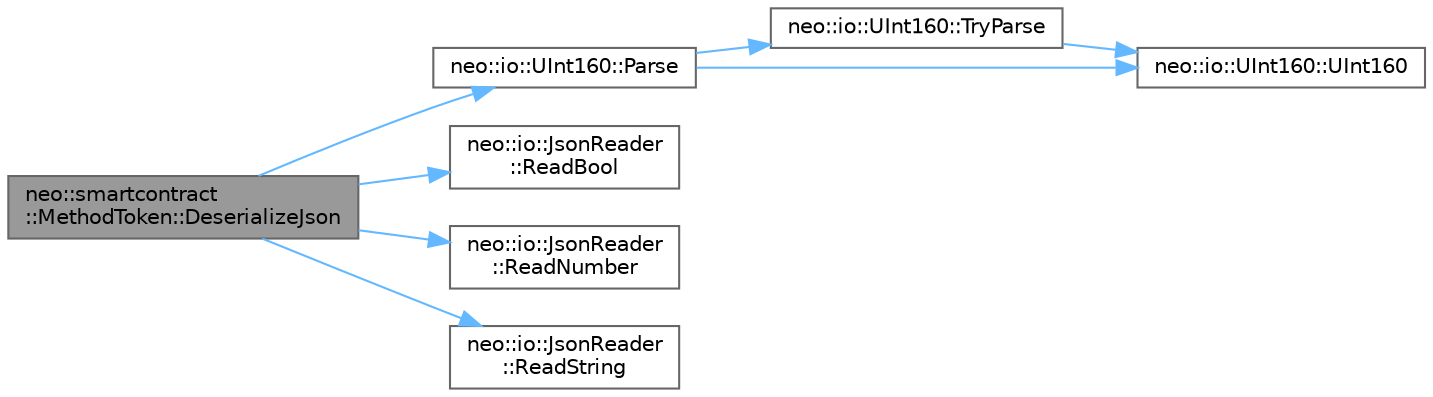 digraph "neo::smartcontract::MethodToken::DeserializeJson"
{
 // LATEX_PDF_SIZE
  bgcolor="transparent";
  edge [fontname=Helvetica,fontsize=10,labelfontname=Helvetica,labelfontsize=10];
  node [fontname=Helvetica,fontsize=10,shape=box,height=0.2,width=0.4];
  rankdir="LR";
  Node1 [id="Node000001",label="neo::smartcontract\l::MethodToken::DeserializeJson",height=0.2,width=0.4,color="gray40", fillcolor="grey60", style="filled", fontcolor="black",tooltip="Deserializes the MethodToken from a JSON reader."];
  Node1 -> Node2 [id="edge8_Node000001_Node000002",color="steelblue1",style="solid",tooltip=" "];
  Node2 [id="Node000002",label="neo::io::UInt160::Parse",height=0.2,width=0.4,color="grey40", fillcolor="white", style="filled",URL="$classneo_1_1io_1_1_u_int160.html#aff15950166fb8a9a018e85e419500115",tooltip="Parses a hexadecimal string into a UInt160."];
  Node2 -> Node3 [id="edge9_Node000002_Node000003",color="steelblue1",style="solid",tooltip=" "];
  Node3 [id="Node000003",label="neo::io::UInt160::TryParse",height=0.2,width=0.4,color="grey40", fillcolor="white", style="filled",URL="$classneo_1_1io_1_1_u_int160.html#ab05ad86c095702985a3c48b025c6e0bc",tooltip="Tries to parse a hexadecimal string into a UInt160."];
  Node3 -> Node4 [id="edge10_Node000003_Node000004",color="steelblue1",style="solid",tooltip=" "];
  Node4 [id="Node000004",label="neo::io::UInt160::UInt160",height=0.2,width=0.4,color="grey40", fillcolor="white", style="filled",URL="$classneo_1_1io_1_1_u_int160.html#a975ac19e433b0ceb17f5b56454667fa5",tooltip="Constructs a UInt160 initialized to zero."];
  Node2 -> Node4 [id="edge11_Node000002_Node000004",color="steelblue1",style="solid",tooltip=" "];
  Node1 -> Node5 [id="edge12_Node000001_Node000005",color="steelblue1",style="solid",tooltip=" "];
  Node5 [id="Node000005",label="neo::io::JsonReader\l::ReadBool",height=0.2,width=0.4,color="grey40", fillcolor="white", style="filled",URL="$classneo_1_1io_1_1_json_reader.html#a8c4d8de0848d1bedb38008260d536e5f",tooltip="Reads a boolean value from the JSON."];
  Node1 -> Node6 [id="edge13_Node000001_Node000006",color="steelblue1",style="solid",tooltip=" "];
  Node6 [id="Node000006",label="neo::io::JsonReader\l::ReadNumber",height=0.2,width=0.4,color="grey40", fillcolor="white", style="filled",URL="$classneo_1_1io_1_1_json_reader.html#adad1fbc94a434de86af05a7e2fc674ae",tooltip="Reads a number from the JSON as a double."];
  Node1 -> Node7 [id="edge14_Node000001_Node000007",color="steelblue1",style="solid",tooltip=" "];
  Node7 [id="Node000007",label="neo::io::JsonReader\l::ReadString",height=0.2,width=0.4,color="grey40", fillcolor="white", style="filled",URL="$classneo_1_1io_1_1_json_reader.html#abee15c3ce4f6e37ff476a804bd037372",tooltip="Reads a string from the JSON."];
}
